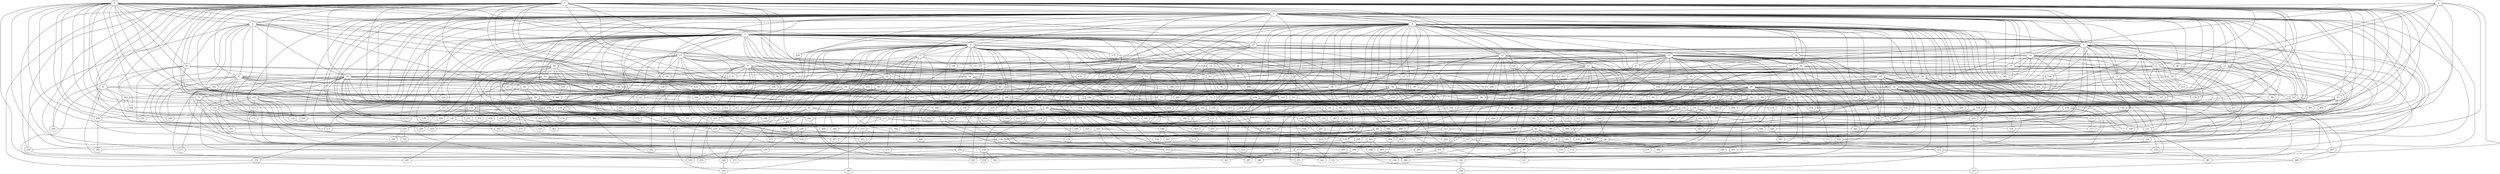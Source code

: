 strict graph "barabasi_albert_graph(400,3)" {
0;
1;
2;
3;
4;
5;
6;
7;
8;
9;
10;
11;
12;
13;
14;
15;
16;
17;
18;
19;
20;
21;
22;
23;
24;
25;
26;
27;
28;
29;
30;
31;
32;
33;
34;
35;
36;
37;
38;
39;
40;
41;
42;
43;
44;
45;
46;
47;
48;
49;
50;
51;
52;
53;
54;
55;
56;
57;
58;
59;
60;
61;
62;
63;
64;
65;
66;
67;
68;
69;
70;
71;
72;
73;
74;
75;
76;
77;
78;
79;
80;
81;
82;
83;
84;
85;
86;
87;
88;
89;
90;
91;
92;
93;
94;
95;
96;
97;
98;
99;
100;
101;
102;
103;
104;
105;
106;
107;
108;
109;
110;
111;
112;
113;
114;
115;
116;
117;
118;
119;
120;
121;
122;
123;
124;
125;
126;
127;
128;
129;
130;
131;
132;
133;
134;
135;
136;
137;
138;
139;
140;
141;
142;
143;
144;
145;
146;
147;
148;
149;
150;
151;
152;
153;
154;
155;
156;
157;
158;
159;
160;
161;
162;
163;
164;
165;
166;
167;
168;
169;
170;
171;
172;
173;
174;
175;
176;
177;
178;
179;
180;
181;
182;
183;
184;
185;
186;
187;
188;
189;
190;
191;
192;
193;
194;
195;
196;
197;
198;
199;
200;
201;
202;
203;
204;
205;
206;
207;
208;
209;
210;
211;
212;
213;
214;
215;
216;
217;
218;
219;
220;
221;
222;
223;
224;
225;
226;
227;
228;
229;
230;
231;
232;
233;
234;
235;
236;
237;
238;
239;
240;
241;
242;
243;
244;
245;
246;
247;
248;
249;
250;
251;
252;
253;
254;
255;
256;
257;
258;
259;
260;
261;
262;
263;
264;
265;
266;
267;
268;
269;
270;
271;
272;
273;
274;
275;
276;
277;
278;
279;
280;
281;
282;
283;
284;
285;
286;
287;
288;
289;
290;
291;
292;
293;
294;
295;
296;
297;
298;
299;
300;
301;
302;
303;
304;
305;
306;
307;
308;
309;
310;
311;
312;
313;
314;
315;
316;
317;
318;
319;
320;
321;
322;
323;
324;
325;
326;
327;
328;
329;
330;
331;
332;
333;
334;
335;
336;
337;
338;
339;
340;
341;
342;
343;
344;
345;
346;
347;
348;
349;
350;
351;
352;
353;
354;
355;
356;
357;
358;
359;
360;
361;
362;
363;
364;
365;
366;
367;
368;
369;
370;
371;
372;
373;
374;
375;
376;
377;
378;
379;
380;
381;
382;
383;
384;
385;
386;
387;
388;
389;
390;
391;
392;
393;
394;
395;
396;
397;
398;
399;
0 -- 3  [is_available=True, prob="0.905157881897"];
0 -- 4  [is_available=True, prob="0.647204991078"];
0 -- 6  [is_available=True, prob="1.0"];
0 -- 392  [is_available=True, prob="0.552462064089"];
0 -- 9  [is_available=True, prob="0.712066145307"];
0 -- 10  [is_available=True, prob="0.608422795241"];
0 -- 270  [is_available=True, prob="0.818961170495"];
0 -- 146  [is_available=True, prob="0.578915985567"];
0 -- 302  [is_available=True, prob="1.0"];
0 -- 23  [is_available=True, prob="0.512110052089"];
0 -- 24  [is_available=True, prob="1.0"];
0 -- 25  [is_available=True, prob="0.547663184676"];
0 -- 91  [is_available=True, prob="0.153571689631"];
0 -- 300  [is_available=True, prob="0.146707665814"];
0 -- 174  [is_available=True, prob="0.283588040937"];
0 -- 66  [is_available=True, prob="0.769587738693"];
0 -- 75  [is_available=True, prob="0.946703211322"];
0 -- 81  [is_available=True, prob="0.00893650932826"];
0 -- 82  [is_available=True, prob="0.405390665427"];
0 -- 142  [is_available=True, prob="0.669480746584"];
0 -- 219  [is_available=True, prob="1.0"];
0 -- 100  [is_available=True, prob="0.774647495895"];
0 -- 235  [is_available=True, prob="0.368434616079"];
0 -- 116  [is_available=True, prob="0.850734864054"];
0 -- 124  [is_available=True, prob="0.0304427476002"];
0 -- 341  [is_available=True, prob="0.565759722562"];
1 -- 128  [is_available=True, prob="0.442933556404"];
1 -- 130  [is_available=True, prob="0.386061780397"];
1 -- 3  [is_available=True, prob="1.0"];
1 -- 4  [is_available=True, prob="1.0"];
1 -- 5  [is_available=True, prob="0.254282482982"];
1 -- 6  [is_available=True, prob="0.719265748759"];
1 -- 145  [is_available=True, prob="0.87796256495"];
1 -- 137  [is_available=True, prob="0.559068017646"];
1 -- 11  [is_available=True, prob="0.940236476368"];
1 -- 258  [is_available=True, prob="0.273794589817"];
1 -- 14  [is_available=True, prob="0.953404020591"];
1 -- 143  [is_available=True, prob="1.0"];
1 -- 17  [is_available=True, prob="0.873379294867"];
1 -- 149  [is_available=True, prob="0.585406032017"];
1 -- 278  [is_available=True, prob="1.0"];
1 -- 151  [is_available=True, prob="0.85124494168"];
1 -- 25  [is_available=True, prob="1.0"];
1 -- 27  [is_available=True, prob="0.265420274771"];
1 -- 156  [is_available=True, prob="0.725073332326"];
1 -- 29  [is_available=True, prob="0.77619626732"];
1 -- 159  [is_available=True, prob="1.0"];
1 -- 32  [is_available=True, prob="0.558287107917"];
1 -- 37  [is_available=True, prob="0.246764707502"];
1 -- 166  [is_available=True, prob="0.214205490509"];
1 -- 175  [is_available=True, prob="0.194938391911"];
1 -- 55  [is_available=True, prob="1.0"];
1 -- 186  [is_available=True, prob="0.113543144714"];
1 -- 287  [is_available=True, prob="1.0"];
1 -- 188  [is_available=True, prob="1.0"];
1 -- 65  [is_available=True, prob="0.306718342476"];
1 -- 69  [is_available=True, prob="0.922280650481"];
1 -- 74  [is_available=True, prob="0.62167563561"];
1 -- 331  [is_available=True, prob="0.0287296564226"];
1 -- 210  [is_available=True, prob="0.776008401951"];
1 -- 91  [is_available=True, prob="1.0"];
1 -- 224  [is_available=True, prob="0.945379500965"];
1 -- 98  [is_available=True, prob="1.0"];
1 -- 355  [is_available=True, prob="1.0"];
1 -- 103  [is_available=True, prob="0.735827882938"];
1 -- 232  [is_available=True, prob="0.0934793821592"];
1 -- 239  [is_available=True, prob="0.553120670229"];
1 -- 370  [is_available=True, prob="0.300192240553"];
1 -- 244  [is_available=True, prob="1.0"];
1 -- 373  [is_available=True, prob="0.321703672813"];
1 -- 118  [is_available=True, prob="0.675351436377"];
1 -- 247  [is_available=True, prob="0.86612710088"];
1 -- 376  [is_available=True, prob="0.535392372126"];
1 -- 251  [is_available=True, prob="1.0"];
2 -- 3  [is_available=True, prob="0.630044700131"];
2 -- 78  [is_available=True, prob="0.411815803476"];
2 -- 111  [is_available=True, prob="0.298499524306"];
2 -- 242  [is_available=True, prob="0.0797439207051"];
2 -- 180  [is_available=True, prob="1.0"];
2 -- 46  [is_available=True, prob="1.0"];
2 -- 182  [is_available=True, prob="0.844615375621"];
2 -- 349  [is_available=True, prob="1.0"];
3 -- 363  [is_available=True, prob="0.629307263101"];
3 -- 4  [is_available=True, prob="0.247442104313"];
3 -- 5  [is_available=True, prob="0.436909579982"];
3 -- 6  [is_available=True, prob="0.522822671897"];
3 -- 7  [is_available=True, prob="1.0"];
3 -- 9  [is_available=True, prob="1.0"];
3 -- 10  [is_available=True, prob="1.0"];
3 -- 12  [is_available=True, prob="1.0"];
3 -- 13  [is_available=True, prob="1.0"];
3 -- 15  [is_available=True, prob="0.464436433053"];
3 -- 16  [is_available=True, prob="0.295078045372"];
3 -- 19  [is_available=True, prob="0.0837756617083"];
3 -- 22  [is_available=True, prob="0.172013113159"];
3 -- 154  [is_available=True, prob="0.128950436072"];
3 -- 265  [is_available=True, prob="0.604968427345"];
3 -- 157  [is_available=True, prob="0.834863695838"];
3 -- 150  [is_available=True, prob="0.594666920555"];
3 -- 159  [is_available=True, prob="0.269201919357"];
3 -- 32  [is_available=True, prob="0.269092683987"];
3 -- 161  [is_available=True, prob="0.739214247411"];
3 -- 162  [is_available=True, prob="0.364254513174"];
3 -- 36  [is_available=True, prob="1.0"];
3 -- 295  [is_available=True, prob="0.112122072485"];
3 -- 39  [is_available=True, prob="0.926204106568"];
3 -- 40  [is_available=True, prob="0.648460918123"];
3 -- 44  [is_available=True, prob="0.117944625109"];
3 -- 173  [is_available=True, prob="0.419501812411"];
3 -- 174  [is_available=True, prob="1.0"];
3 -- 308  [is_available=True, prob="1.0"];
3 -- 54  [is_available=True, prob="1.0"];
3 -- 55  [is_available=True, prob="0.586314793769"];
3 -- 313  [is_available=True, prob="0.326945041295"];
3 -- 187  [is_available=True, prob="1.0"];
3 -- 393  [is_available=True, prob="0.44683655949"];
3 -- 65  [is_available=True, prob="0.458624534017"];
3 -- 325  [is_available=True, prob="0.109316655147"];
3 -- 199  [is_available=True, prob="1.0"];
3 -- 207  [is_available=True, prob="0.323749585102"];
3 -- 83  [is_available=True, prob="0.432963522046"];
3 -- 399  [is_available=True, prob="0.413929499578"];
3 -- 214  [is_available=True, prob="1.0"];
3 -- 215  [is_available=True, prob="0.859519167445"];
3 -- 90  [is_available=True, prob="0.17187370493"];
3 -- 335  [is_available=True, prob="0.548499642033"];
3 -- 228  [is_available=True, prob="0.397886519454"];
3 -- 233  [is_available=True, prob="0.945508965996"];
3 -- 235  [is_available=True, prob="0.62495725146"];
3 -- 248  [is_available=True, prob="1.0"];
3 -- 379  [is_available=True, prob="0.572515017518"];
3 -- 252  [is_available=True, prob="0.546300841839"];
3 -- 127  [is_available=True, prob="0.605806741599"];
4 -- 388  [is_available=True, prob="0.10898992614"];
4 -- 5  [is_available=True, prob="0.195520537961"];
4 -- 7  [is_available=True, prob="0.565837370964"];
4 -- 8  [is_available=True, prob="0.078309891336"];
4 -- 265  [is_available=True, prob="0.642531628982"];
4 -- 11  [is_available=True, prob="1.0"];
4 -- 12  [is_available=True, prob="1.0"];
4 -- 15  [is_available=True, prob="0.695577985465"];
4 -- 145  [is_available=True, prob="1.0"];
4 -- 146  [is_available=True, prob="0.349192212097"];
4 -- 20  [is_available=True, prob="0.913011206248"];
4 -- 21  [is_available=True, prob="0.334949081588"];
4 -- 23  [is_available=True, prob="0.363294666316"];
4 -- 282  [is_available=True, prob="0.960440792133"];
4 -- 155  [is_available=True, prob="0.807866967357"];
4 -- 28  [is_available=True, prob="0.169146329273"];
4 -- 33  [is_available=True, prob="0.146611397535"];
4 -- 36  [is_available=True, prob="0.401718722995"];
4 -- 42  [is_available=True, prob="1.0"];
4 -- 171  [is_available=True, prob="0.871600170913"];
4 -- 303  [is_available=True, prob="1.0"];
4 -- 48  [is_available=True, prob="0.230968276869"];
4 -- 305  [is_available=True, prob="0.700627731161"];
4 -- 179  [is_available=True, prob="1.0"];
4 -- 58  [is_available=True, prob="0.501047446594"];
4 -- 315  [is_available=True, prob="1.0"];
4 -- 215  [is_available=True, prob="0.236056714903"];
4 -- 191  [is_available=True, prob="0.333097055029"];
4 -- 67  [is_available=True, prob="0.128660815955"];
4 -- 228  [is_available=True, prob="0.305005922464"];
4 -- 198  [is_available=True, prob="0.315793523581"];
4 -- 396  [is_available=True, prob="0.563543245955"];
4 -- 74  [is_available=True, prob="0.952413561906"];
4 -- 78  [is_available=True, prob="0.789222284036"];
4 -- 139  [is_available=True, prob="0.108926436934"];
4 -- 85  [is_available=True, prob="0.286404092726"];
4 -- 87  [is_available=True, prob="0.381594621089"];
4 -- 217  [is_available=True, prob="0.870350607076"];
4 -- 384  [is_available=True, prob="0.691618411781"];
4 -- 93  [is_available=True, prob="0.535582330602"];
4 -- 225  [is_available=True, prob="0.0426330441579"];
4 -- 98  [is_available=True, prob="0.594981865725"];
4 -- 100  [is_available=True, prob="0.269248187987"];
4 -- 101  [is_available=True, prob="1.0"];
4 -- 148  [is_available=True, prob="0.130787937296"];
4 -- 372  [is_available=True, prob="0.374255882133"];
4 -- 318  [is_available=True, prob="0.491893737067"];
4 -- 119  [is_available=True, prob="0.277030294376"];
4 -- 121  [is_available=True, prob="0.732576375264"];
5 -- 256  [is_available=True, prob="0.907865475447"];
5 -- 363  [is_available=True, prob="1.0"];
5 -- 8  [is_available=True, prob="0.399994764659"];
5 -- 139  [is_available=True, prob="0.883946510427"];
5 -- 12  [is_available=True, prob="0.00972804895024"];
5 -- 13  [is_available=True, prob="0.691916069066"];
5 -- 16  [is_available=True, prob="0.117866474984"];
5 -- 20  [is_available=True, prob="0.840386681513"];
5 -- 21  [is_available=True, prob="0.583330125755"];
5 -- 299  [is_available=True, prob="1.0"];
5 -- 283  [is_available=True, prob="1.0"];
5 -- 295  [is_available=True, prob="0.661256375457"];
5 -- 167  [is_available=True, prob="0.357419892933"];
5 -- 41  [is_available=True, prob="0.943694583666"];
5 -- 43  [is_available=True, prob="1.0"];
5 -- 304  [is_available=True, prob="1.0"];
5 -- 177  [is_available=True, prob="0.465853008004"];
5 -- 51  [is_available=True, prob="0.0133715639073"];
5 -- 200  [is_available=True, prob="1.0"];
5 -- 206  [is_available=True, prob="1.0"];
5 -- 208  [is_available=True, prob="0.770638433287"];
5 -- 334  [is_available=True, prob="1.0"];
5 -- 97  [is_available=True, prob="0.789672693459"];
5 -- 231  [is_available=True, prob="0.193198918833"];
5 -- 107  [is_available=True, prob="1.0"];
5 -- 113  [is_available=True, prob="0.93280220783"];
5 -- 136  [is_available=True, prob="0.761736208903"];
6 -- 162  [is_available=True, prob="1.0"];
6 -- 7  [is_available=True, prob="1.0"];
6 -- 204  [is_available=True, prob="0.941112039863"];
6 -- 270  [is_available=True, prob="0.782402536856"];
6 -- 125  [is_available=True, prob="0.190281644997"];
6 -- 319  [is_available=True, prob="0.113356905232"];
6 -- 278  [is_available=True, prob="1.0"];
6 -- 152  [is_available=True, prob="0.782560401623"];
6 -- 25  [is_available=True, prob="0.990306482361"];
6 -- 27  [is_available=True, prob="0.281000774086"];
6 -- 29  [is_available=True, prob="1.0"];
6 -- 127  [is_available=True, prob="0.503864460097"];
7 -- 384  [is_available=True, prob="1.0"];
7 -- 257  [is_available=True, prob="1.0"];
7 -- 8  [is_available=True, prob="0.719183213981"];
7 -- 9  [is_available=True, prob="0.454070201113"];
7 -- 10  [is_available=True, prob="0.928357655307"];
7 -- 11  [is_available=True, prob="0.951596277563"];
7 -- 271  [is_available=True, prob="0.402856471223"];
7 -- 144  [is_available=True, prob="0.0505435011587"];
7 -- 148  [is_available=True, prob="0.73552429273"];
7 -- 23  [is_available=True, prob="0.33905461657"];
7 -- 26  [is_available=True, prob="0.560626610868"];
7 -- 30  [is_available=True, prob="1.0"];
7 -- 35  [is_available=True, prob="0.0226488498047"];
7 -- 134  [is_available=True, prob="0.857762330435"];
7 -- 39  [is_available=True, prob="0.783224673306"];
7 -- 40  [is_available=True, prob="0.677345751274"];
7 -- 298  [is_available=True, prob="0.503644276799"];
7 -- 46  [is_available=True, prob="1.0"];
7 -- 303  [is_available=True, prob="0.245001747734"];
7 -- 177  [is_available=True, prob="0.895945127434"];
7 -- 51  [is_available=True, prob="0.357985203946"];
7 -- 53  [is_available=True, prob="1.0"];
7 -- 68  [is_available=True, prob="0.158015239503"];
7 -- 70  [is_available=True, prob="0.282218480115"];
7 -- 202  [is_available=True, prob="0.0800446321181"];
7 -- 337  [is_available=True, prob="0.803636048887"];
7 -- 87  [is_available=True, prob="1.0"];
7 -- 89  [is_available=True, prob="0.940270957452"];
7 -- 346  [is_available=True, prob="0.337862266565"];
7 -- 220  [is_available=True, prob="1.0"];
7 -- 94  [is_available=True, prob="0.967733073217"];
7 -- 95  [is_available=True, prob="0.247918726936"];
7 -- 225  [is_available=True, prob="1.0"];
7 -- 227  [is_available=True, prob="1.0"];
7 -- 106  [is_available=True, prob="1.0"];
7 -- 108  [is_available=True, prob="0.44906199908"];
7 -- 109  [is_available=True, prob="0.394108242006"];
7 -- 110  [is_available=True, prob="1.0"];
7 -- 113  [is_available=True, prob="1.0"];
7 -- 234  [is_available=True, prob="1.0"];
8 -- 137  [is_available=True, prob="0.304921334001"];
8 -- 14  [is_available=True, prob="1.0"];
8 -- 19  [is_available=True, prob="0.924401236097"];
8 -- 276  [is_available=True, prob="1.0"];
8 -- 152  [is_available=True, prob="0.650924577075"];
8 -- 389  [is_available=True, prob="0.130235638636"];
8 -- 163  [is_available=True, prob="0.684723642438"];
8 -- 37  [is_available=True, prob="0.191522852899"];
8 -- 38  [is_available=True, prob="0.23793950552"];
8 -- 45  [is_available=True, prob="1.0"];
8 -- 47  [is_available=True, prob="0.673666964583"];
8 -- 304  [is_available=True, prob="1.0"];
8 -- 181  [is_available=True, prob="1.0"];
8 -- 58  [is_available=True, prob="0.687038706665"];
8 -- 62  [is_available=True, prob="1.0"];
8 -- 66  [is_available=True, prob="0.502655264616"];
8 -- 328  [is_available=True, prob="0.665214618868"];
8 -- 77  [is_available=True, prob="0.149310072545"];
8 -- 190  [is_available=True, prob="1.0"];
8 -- 80  [is_available=True, prob="0.367884274749"];
8 -- 81  [is_available=True, prob="0.674772638807"];
8 -- 211  [is_available=True, prob="0.46252561385"];
8 -- 102  [is_available=True, prob="0.664547898893"];
8 -- 231  [is_available=True, prob="1.0"];
8 -- 365  [is_available=True, prob="0.41330704862"];
8 -- 369  [is_available=True, prob="0.849134976843"];
8 -- 114  [is_available=True, prob="0.563711479418"];
8 -- 117  [is_available=True, prob="0.0859217803303"];
9 -- 128  [is_available=True, prob="1.0"];
9 -- 260  [is_available=True, prob="1.0"];
9 -- 133  [is_available=True, prob="0.0372538517161"];
9 -- 140  [is_available=True, prob="0.25516744487"];
9 -- 13  [is_available=True, prob="1.0"];
9 -- 15  [is_available=True, prob="0.92415418317"];
9 -- 272  [is_available=True, prob="1.0"];
9 -- 18  [is_available=True, prob="0.530577977298"];
9 -- 20  [is_available=True, prob="0.0694088607005"];
9 -- 22  [is_available=True, prob="0.932729514465"];
9 -- 26  [is_available=True, prob="0.638736506345"];
9 -- 156  [is_available=True, prob="1.0"];
9 -- 261  [is_available=True, prob="0.303176835082"];
9 -- 33  [is_available=True, prob="1.0"];
9 -- 36  [is_available=True, prob="1.0"];
9 -- 177  [is_available=True, prob="1.0"];
9 -- 52  [is_available=True, prob="0.311725485805"];
9 -- 181  [is_available=True, prob="0.912339973439"];
9 -- 56  [is_available=True, prob="0.185842241037"];
9 -- 191  [is_available=True, prob="0.164653403056"];
9 -- 192  [is_available=True, prob="0.495481380493"];
9 -- 324  [is_available=True, prob="0.61668755065"];
9 -- 334  [is_available=True, prob="0.716385625314"];
9 -- 82  [is_available=True, prob="1.0"];
9 -- 212  [is_available=True, prob="0.0576215996178"];
9 -- 342  [is_available=True, prob="0.88670640824"];
9 -- 88  [is_available=True, prob="0.226253830583"];
9 -- 94  [is_available=True, prob="0.786647378392"];
9 -- 97  [is_available=True, prob="1.0"];
9 -- 226  [is_available=True, prob="0.382888497317"];
9 -- 228  [is_available=True, prob="0.658308286388"];
9 -- 103  [is_available=True, prob="0.320971809445"];
9 -- 108  [is_available=True, prob="0.35320050947"];
9 -- 119  [is_available=True, prob="1.0"];
9 -- 254  [is_available=True, prob="1.0"];
10 -- 38  [is_available=True, prob="0.70946279781"];
10 -- 73  [is_available=True, prob="1.0"];
10 -- 44  [is_available=True, prob="0.0550988796989"];
10 -- 50  [is_available=True, prob="0.395196052495"];
10 -- 47  [is_available=True, prob="0.349871580592"];
10 -- 16  [is_available=True, prob="0.99896322685"];
10 -- 18  [is_available=True, prob="0.558451561646"];
10 -- 21  [is_available=True, prob="0.747358415007"];
10 -- 183  [is_available=True, prob="0.179079803633"];
10 -- 316  [is_available=True, prob="0.285201695578"];
10 -- 285  [is_available=True, prob="0.619725822426"];
11 -- 99  [is_available=True, prob="1.0"];
11 -- 37  [is_available=True, prob="0.883528664768"];
11 -- 40  [is_available=True, prob="0.392970158882"];
11 -- 41  [is_available=True, prob="0.53763851087"];
11 -- 138  [is_available=True, prob="0.872910144543"];
11 -- 235  [is_available=True, prob="0.383877203215"];
11 -- 204  [is_available=True, prob="1.0"];
11 -- 205  [is_available=True, prob="1.0"];
11 -- 110  [is_available=True, prob="0.956145371563"];
11 -- 331  [is_available=True, prob="0.291499321093"];
11 -- 22  [is_available=True, prob="0.250105183247"];
11 -- 73  [is_available=True, prob="0.98806568226"];
11 -- 58  [is_available=True, prob="0.01529667795"];
11 -- 62  [is_available=True, prob="0.155957415188"];
11 -- 197  [is_available=True, prob="0.457644294595"];
12 -- 128  [is_available=True, prob="0.910607798271"];
12 -- 165  [is_available=True, prob="0.0818877564579"];
12 -- 236  [is_available=True, prob="0.131482114948"];
12 -- 77  [is_available=True, prob="0.810116372208"];
12 -- 208  [is_available=True, prob="0.317467900133"];
12 -- 17  [is_available=True, prob="0.641370312274"];
12 -- 370  [is_available=True, prob="0.302605939011"];
12 -- 115  [is_available=True, prob="0.707065329413"];
12 -- 131  [is_available=True, prob="0.187720280567"];
12 -- 182  [is_available=True, prob="0.103249759054"];
12 -- 24  [is_available=True, prob="1.0"];
12 -- 379  [is_available=True, prob="1.0"];
12 -- 31  [is_available=True, prob="0.574062574354"];
13 -- 72  [is_available=True, prob="0.139390452386"];
13 -- 46  [is_available=True, prob="0.0309262878985"];
13 -- 51  [is_available=True, prob="0.943671304456"];
13 -- 14  [is_available=True, prob="0.915961617687"];
13 -- 376  [is_available=True, prob="0.688962353896"];
13 -- 123  [is_available=True, prob="0.950400320132"];
13 -- 31  [is_available=True, prob="0.118557623646"];
14 -- 288  [is_available=True, prob="0.168814609302"];
14 -- 359  [is_available=True, prob="0.690998477035"];
14 -- 262  [is_available=True, prob="0.461942736808"];
14 -- 38  [is_available=True, prob="0.483319834563"];
14 -- 33  [is_available=True, prob="0.847434595"];
14 -- 171  [is_available=True, prob="0.584204570752"];
14 -- 240  [is_available=True, prob="1.0"];
14 -- 185  [is_available=True, prob="0.141118035682"];
14 -- 90  [is_available=True, prob="0.893246957855"];
14 -- 156  [is_available=True, prob="0.280764917737"];
14 -- 346  [is_available=True, prob="1.0"];
15 -- 99  [is_available=True, prob="1.0"];
15 -- 70  [is_available=True, prob="1.0"];
15 -- 364  [is_available=True, prob="1.0"];
15 -- 272  [is_available=True, prob="0.450698978613"];
15 -- 17  [is_available=True, prob="0.0443509823591"];
15 -- 356  [is_available=True, prob="0.936659417577"];
15 -- 250  [is_available=True, prob="0.155501587544"];
15 -- 157  [is_available=True, prob="0.770469888859"];
15 -- 191  [is_available=True, prob="0.876991733913"];
16 -- 257  [is_available=True, prob="0.780463411052"];
16 -- 167  [is_available=True, prob="0.837840432388"];
16 -- 188  [is_available=True, prob="0.800565266558"];
16 -- 268  [is_available=True, prob="0.127812912779"];
16 -- 50  [is_available=True, prob="0.769146930616"];
16 -- 238  [is_available=True, prob="0.280979447633"];
16 -- 47  [is_available=True, prob="1.0"];
16 -- 49  [is_available=True, prob="1.0"];
16 -- 18  [is_available=True, prob="1.0"];
16 -- 19  [is_available=True, prob="0.195369788221"];
16 -- 222  [is_available=True, prob="0.190847122017"];
16 -- 24  [is_available=True, prob="0.133386226805"];
16 -- 377  [is_available=True, prob="1.0"];
16 -- 28  [is_available=True, prob="0.32987232568"];
16 -- 30  [is_available=True, prob="0.33431900247"];
16 -- 319  [is_available=True, prob="0.084397113919"];
17 -- 64  [is_available=True, prob="0.160914918168"];
17 -- 262  [is_available=True, prob="0.508006961554"];
17 -- 96  [is_available=True, prob="0.786324818803"];
17 -- 92  [is_available=True, prob="0.821782867078"];
17 -- 202  [is_available=True, prob="1.0"];
17 -- 306  [is_available=True, prob="0.190420220588"];
17 -- 109  [is_available=True, prob="0.0625589658605"];
17 -- 78  [is_available=True, prob="1.0"];
17 -- 112  [is_available=True, prob="1.0"];
17 -- 114  [is_available=True, prob="0.904910040031"];
17 -- 147  [is_available=True, prob="0.647498834681"];
17 -- 52  [is_available=True, prob="1.0"];
17 -- 316  [is_available=True, prob="0.47637400017"];
17 -- 28  [is_available=True, prob="1.0"];
18 -- 130  [is_available=True, prob="0.859689930572"];
18 -- 72  [is_available=True, prob="0.567670166444"];
18 -- 233  [is_available=True, prob="0.800035191996"];
18 -- 152  [is_available=True, prob="0.457103299739"];
18 -- 62  [is_available=True, prob="0.364402621484"];
19 -- 32  [is_available=True, prob="0.632159907485"];
19 -- 292  [is_available=True, prob="0.919289929015"];
19 -- 39  [is_available=True, prob="0.18379363031"];
19 -- 45  [is_available=True, prob="0.536786308523"];
19 -- 27  [is_available=True, prob="0.418110205775"];
19 -- 29  [is_available=True, prob="0.52862363321"];
19 -- 287  [is_available=True, prob="1.0"];
20 -- 71  [is_available=True, prob="1.0"];
20 -- 77  [is_available=True, prob="0.73626793084"];
20 -- 55  [is_available=True, prob="0.642645607724"];
20 -- 196  [is_available=True, prob="1.0"];
21 -- 164  [is_available=True, prob="0.493689761875"];
21 -- 56  [is_available=True, prob="0.20955184464"];
21 -- 121  [is_available=True, prob="0.77758543411"];
21 -- 26  [is_available=True, prob="1.0"];
21 -- 59  [is_available=True, prob="0.408727705312"];
21 -- 380  [is_available=True, prob="1.0"];
23 -- 197  [is_available=True, prob="1.0"];
23 -- 35  [is_available=True, prob="0.39212288225"];
23 -- 133  [is_available=True, prob="0.958814053436"];
23 -- 137  [is_available=True, prob="0.470980747964"];
23 -- 42  [is_available=True, prob="0.384786262332"];
23 -- 139  [is_available=True, prob="0.477152629435"];
23 -- 76  [is_available=True, prob="0.468908623752"];
23 -- 115  [is_available=True, prob="1.0"];
23 -- 391  [is_available=True, prob="1.0"];
23 -- 185  [is_available=True, prob="0.561238112342"];
23 -- 57  [is_available=True, prob="0.232203684386"];
23 -- 30  [is_available=True, prob="0.402648775087"];
23 -- 31  [is_available=True, prob="1.0"];
24 -- 298  [is_available=True, prob="0.574140671069"];
24 -- 133  [is_available=True, prob="0.0542338064859"];
25 -- 34  [is_available=True, prob="0.043289696041"];
25 -- 69  [is_available=True, prob="0.895919990366"];
25 -- 140  [is_available=True, prob="0.0763411153806"];
25 -- 398  [is_available=True, prob="1.0"];
25 -- 335  [is_available=True, prob="0.794138082202"];
25 -- 369  [is_available=True, prob="1.0"];
25 -- 244  [is_available=True, prob="0.589079981409"];
25 -- 60  [is_available=True, prob="1.0"];
26 -- 80  [is_available=True, prob="0.234342207263"];
26 -- 355  [is_available=True, prob="1.0"];
26 -- 135  [is_available=True, prob="0.421887018358"];
26 -- 398  [is_available=True, prob="0.980063026129"];
26 -- 79  [is_available=True, prob="0.215119708412"];
26 -- 48  [is_available=True, prob="0.0917007899103"];
26 -- 233  [is_available=True, prob="0.882646411792"];
27 -- 162  [is_available=True, prob="0.567560540904"];
27 -- 291  [is_available=True, prob="0.996085645242"];
27 -- 193  [is_available=True, prob="0.120731795867"];
27 -- 298  [is_available=True, prob="0.154695992356"];
27 -- 269  [is_available=True, prob="0.679879346983"];
27 -- 399  [is_available=True, prob="0.872988245221"];
27 -- 49  [is_available=True, prob="0.803452509262"];
27 -- 150  [is_available=True, prob="0.896707822701"];
27 -- 87  [is_available=True, prob="0.44365935326"];
27 -- 56  [is_available=True, prob="1.0"];
27 -- 122  [is_available=True, prob="0.706246347629"];
27 -- 223  [is_available=True, prob="0.718436093247"];
27 -- 286  [is_available=True, prob="0.683753668763"];
27 -- 95  [is_available=True, prob="1.0"];
28 -- 129  [is_available=True, prob="0.519856803061"];
28 -- 34  [is_available=True, prob="0.893739969154"];
28 -- 305  [is_available=True, prob="1.0"];
28 -- 232  [is_available=True, prob="0.286713593898"];
28 -- 386  [is_available=True, prob="0.547902280058"];
28 -- 143  [is_available=True, prob="0.449441738242"];
28 -- 306  [is_available=True, prob="0.509746991586"];
28 -- 371  [is_available=True, prob="0.498005415967"];
28 -- 218  [is_available=True, prob="0.192384329957"];
29 -- 138  [is_available=True, prob="0.884652857407"];
29 -- 215  [is_available=True, prob="0.212406321744"];
29 -- 153  [is_available=True, prob="1.0"];
29 -- 43  [is_available=True, prob="0.629527459351"];
29 -- 45  [is_available=True, prob="1.0"];
29 -- 178  [is_available=True, prob="0.347363205223"];
29 -- 179  [is_available=True, prob="1.0"];
29 -- 67  [is_available=True, prob="0.256421802965"];
29 -- 75  [is_available=True, prob="1.0"];
29 -- 79  [is_available=True, prob="1.0"];
29 -- 85  [is_available=True, prob="0.457760049813"];
29 -- 343  [is_available=True, prob="0.88666684014"];
29 -- 347  [is_available=True, prob="0.197437540678"];
29 -- 96  [is_available=True, prob="0.0264668196114"];
29 -- 100  [is_available=True, prob="1.0"];
29 -- 229  [is_available=True, prob="0.597854430192"];
29 -- 117  [is_available=True, prob="0.670673602466"];
29 -- 249  [is_available=True, prob="0.561781553274"];
29 -- 125  [is_available=True, prob="0.605025968113"];
30 -- 208  [is_available=True, prob="0.432717278114"];
30 -- 322  [is_available=True, prob="0.600069913505"];
30 -- 68  [is_available=True, prob="0.369658875333"];
30 -- 134  [is_available=True, prob="0.0912278086578"];
30 -- 172  [is_available=True, prob="0.854695110082"];
30 -- 209  [is_available=True, prob="1.0"];
30 -- 242  [is_available=True, prob="1.0"];
30 -- 53  [is_available=True, prob="0.0655374936551"];
30 -- 281  [is_available=True, prob="0.540627390067"];
30 -- 250  [is_available=True, prob="0.297784194162"];
31 -- 224  [is_available=True, prob="0.527244914644"];
31 -- 229  [is_available=True, prob="0.878013492438"];
31 -- 74  [is_available=True, prob="0.241605379521"];
31 -- 84  [is_available=True, prob="0.78275295406"];
31 -- 280  [is_available=True, prob="0.288368799738"];
31 -- 153  [is_available=True, prob="0.44722268224"];
31 -- 378  [is_available=True, prob="0.384551077167"];
31 -- 284  [is_available=True, prob="0.00436552596696"];
31 -- 138  [is_available=True, prob="0.664896478771"];
31 -- 254  [is_available=True, prob="0.603968472678"];
32 -- 35  [is_available=True, prob="0.836693551086"];
32 -- 169  [is_available=True, prob="1.0"];
32 -- 170  [is_available=True, prob="0.783586961102"];
32 -- 144  [is_available=True, prob="0.57432792387"];
32 -- 88  [is_available=True, prob="0.396018250436"];
33 -- 34  [is_available=True, prob="0.734743909572"];
34 -- 160  [is_available=True, prob="1.0"];
34 -- 247  [is_available=True, prob="0.110104857968"];
34 -- 65  [is_available=True, prob="0.484267310813"];
34 -- 73  [is_available=True, prob="0.134190237204"];
34 -- 43  [is_available=True, prob="0.877297809998"];
34 -- 322  [is_available=True, prob="0.0659957826009"];
34 -- 237  [is_available=True, prob="0.506949826852"];
34 -- 112  [is_available=True, prob="0.692474611222"];
34 -- 53  [is_available=True, prob="0.873610212379"];
34 -- 86  [is_available=True, prob="1.0"];
34 -- 217  [is_available=True, prob="1.0"];
34 -- 289  [is_available=True, prob="0.57242115819"];
34 -- 155  [is_available=True, prob="0.112426388628"];
34 -- 313  [is_available=True, prob="0.390068261319"];
34 -- 213  [is_available=True, prob="0.0562071808248"];
35 -- 110  [is_available=True, prob="0.0310987748841"];
35 -- 48  [is_available=True, prob="1.0"];
35 -- 308  [is_available=True, prob="1.0"];
35 -- 189  [is_available=True, prob="0.726618951518"];
36 -- 311  [is_available=True, prob="0.967095776417"];
36 -- 290  [is_available=True, prob="1.0"];
36 -- 279  [is_available=True, prob="0.7905618241"];
36 -- 365  [is_available=True, prob="1.0"];
36 -- 50  [is_available=True, prob="1.0"];
36 -- 105  [is_available=True, prob="0.34217840682"];
36 -- 57  [is_available=True, prob="0.277968061615"];
36 -- 124  [is_available=True, prob="1.0"];
37 -- 352  [is_available=True, prob="1.0"];
37 -- 354  [is_available=True, prob="0.612237533697"];
37 -- 99  [is_available=True, prob="0.0237336006296"];
37 -- 292  [is_available=True, prob="1.0"];
37 -- 69  [is_available=True, prob="0.815253068532"];
37 -- 41  [is_available=True, prob="0.531529916636"];
37 -- 42  [is_available=True, prob="0.855012745109"];
37 -- 201  [is_available=True, prob="1.0"];
37 -- 81  [is_available=True, prob="1.0"];
37 -- 183  [is_available=True, prob="1.0"];
37 -- 105  [is_available=True, prob="0.749413348663"];
37 -- 312  [is_available=True, prob="0.442446326766"];
37 -- 122  [is_available=True, prob="1.0"];
37 -- 61  [is_available=True, prob="0.983312921083"];
37 -- 126  [is_available=True, prob="0.956942941236"];
38 -- 290  [is_available=True, prob="0.011286046751"];
38 -- 141  [is_available=True, prob="0.869595396378"];
38 -- 86  [is_available=True, prob="0.951271817495"];
38 -- 60  [is_available=True, prob="0.146280088097"];
38 -- 63  [is_available=True, prob="1.0"];
39 -- 104  [is_available=True, prob="0.771042659876"];
39 -- 115  [is_available=True, prob="0.185916682195"];
39 -- 319  [is_available=True, prob="1.0"];
40 -- 256  [is_available=True, prob="0.831748689076"];
40 -- 262  [is_available=True, prob="0.481696158488"];
40 -- 101  [is_available=True, prob="0.259835783728"];
40 -- 134  [is_available=True, prob="0.197444136719"];
40 -- 92  [is_available=True, prob="0.274659260855"];
40 -- 44  [is_available=True, prob="0.690105872512"];
40 -- 354  [is_available=True, prob="1.0"];
40 -- 79  [is_available=True, prob="0.442741135434"];
40 -- 83  [is_available=True, prob="0.729249132351"];
40 -- 252  [is_available=True, prob="1.0"];
40 -- 374  [is_available=True, prob="0.196844278599"];
40 -- 60  [is_available=True, prob="0.90512168955"];
40 -- 285  [is_available=True, prob="0.672772658121"];
41 -- 183  [is_available=True, prob="1.0"];
41 -- 91  [is_available=True, prob="1.0"];
42 -- 258  [is_available=True, prob="0.180326430503"];
42 -- 71  [is_available=True, prob="0.785129797063"];
42 -- 106  [is_available=True, prob="0.102411863122"];
42 -- 343  [is_available=True, prob="0.893885988146"];
42 -- 189  [is_available=True, prob="0.386615507414"];
42 -- 210  [is_available=True, prob="0.468059986735"];
42 -- 216  [is_available=True, prob="0.986039164177"];
42 -- 207  [is_available=True, prob="1.0"];
42 -- 188  [is_available=True, prob="0.247859679511"];
42 -- 93  [is_available=True, prob="0.402415732378"];
43 -- 237  [is_available=True, prob="0.15808511806"];
44 -- 75  [is_available=True, prob="0.353421719208"];
44 -- 248  [is_available=True, prob="1.0"];
44 -- 210  [is_available=True, prob="1.0"];
44 -- 52  [is_available=True, prob="0.538556099915"];
44 -- 54  [is_available=True, prob="0.444113425605"];
44 -- 120  [is_available=True, prob="0.279749757917"];
44 -- 217  [is_available=True, prob="0.495959757272"];
44 -- 330  [is_available=True, prob="0.657091977022"];
44 -- 170  [is_available=True, prob="1.0"];
45 -- 376  [is_available=True, prob="0.422830123865"];
45 -- 66  [is_available=True, prob="1.0"];
45 -- 196  [is_available=True, prob="1.0"];
45 -- 165  [is_available=True, prob="0.0136348023961"];
45 -- 211  [is_available=True, prob="0.0138362252263"];
45 -- 201  [is_available=True, prob="0.886810537345"];
45 -- 83  [is_available=True, prob="0.465845366185"];
45 -- 61  [is_available=True, prob="1.0"];
45 -- 49  [is_available=True, prob="0.373606349223"];
45 -- 338  [is_available=True, prob="0.445796663317"];
45 -- 285  [is_available=True, prob="0.697580014331"];
45 -- 72  [is_available=True, prob="0.470530323701"];
45 -- 120  [is_available=True, prob="0.641935241722"];
45 -- 155  [is_available=True, prob="0.32766515339"];
45 -- 318  [is_available=True, prob="0.299201066016"];
45 -- 390  [is_available=True, prob="0.448494272998"];
46 -- 241  [is_available=True, prob="0.43178846888"];
46 -- 147  [is_available=True, prob="0.697809331401"];
46 -- 125  [is_available=True, prob="0.966683334026"];
47 -- 76  [is_available=True, prob="0.248247383034"];
47 -- 205  [is_available=True, prob="0.237982214008"];
48 -- 290  [is_available=True, prob="0.180022545311"];
48 -- 67  [is_available=True, prob="0.953210511068"];
48 -- 163  [is_available=True, prob="0.648204279813"];
48 -- 358  [is_available=True, prob="0.354972980714"];
48 -- 190  [is_available=True, prob="0.155115683232"];
48 -- 356  [is_available=True, prob="0.241422130101"];
48 -- 126  [is_available=True, prob="0.493005733207"];
49 -- 282  [is_available=True, prob="0.775218027955"];
50 -- 64  [is_available=True, prob="0.896430240365"];
50 -- 118  [is_available=True, prob="0.662569237083"];
50 -- 102  [is_available=True, prob="0.772494172751"];
50 -- 238  [is_available=True, prob="0.92005867473"];
50 -- 340  [is_available=True, prob="1.0"];
50 -- 54  [is_available=True, prob="1.0"];
50 -- 281  [is_available=True, prob="0.985465225945"];
50 -- 383  [is_available=True, prob="0.156948197248"];
50 -- 222  [is_available=True, prob="1.0"];
50 -- 63  [is_available=True, prob="0.762206810604"];
51 -- 259  [is_available=True, prob="0.196055216194"];
51 -- 294  [is_available=True, prob="1.0"];
51 -- 71  [is_available=True, prob="0.775729453837"];
51 -- 104  [is_available=True, prob="1.0"];
51 -- 301  [is_available=True, prob="1.0"];
51 -- 307  [is_available=True, prob="0.673942222483"];
51 -- 245  [is_available=True, prob="1.0"];
52 -- 135  [is_available=True, prob="0.831837752661"];
53 -- 325  [is_available=True, prob="0.427470708761"];
53 -- 361  [is_available=True, prob="0.954576473466"];
53 -- 372  [is_available=True, prob="1.0"];
53 -- 59  [is_available=True, prob="0.541956526484"];
54 -- 288  [is_available=True, prob="0.269485671819"];
54 -- 129  [is_available=True, prob="0.800315648003"];
54 -- 307  [is_available=True, prob="0.618649953202"];
54 -- 203  [is_available=True, prob="1.0"];
54 -- 240  [is_available=True, prob="0.981868390465"];
54 -- 206  [is_available=True, prob="0.570553296524"];
54 -- 112  [is_available=True, prob="0.539424078505"];
54 -- 291  [is_available=True, prob="0.188669430865"];
54 -- 149  [is_available=True, prob="0.478770730384"];
54 -- 153  [is_available=True, prob="1.0"];
54 -- 348  [is_available=True, prob="0.734046577848"];
55 -- 196  [is_available=True, prob="1.0"];
55 -- 135  [is_available=True, prob="0.127786938987"];
55 -- 268  [is_available=True, prob="0.503785900727"];
55 -- 141  [is_available=True, prob="1.0"];
55 -- 368  [is_available=True, prob="1.0"];
55 -- 307  [is_available=True, prob="0.478407943431"];
55 -- 61  [is_available=True, prob="0.83361679078"];
55 -- 94  [is_available=True, prob="0.102838170493"];
56 -- 70  [is_available=True, prob="0.164729557773"];
56 -- 167  [is_available=True, prob="0.352055579234"];
56 -- 273  [is_available=True, prob="1.0"];
56 -- 209  [is_available=True, prob="0.113564645765"];
56 -- 57  [is_available=True, prob="0.0751952453313"];
56 -- 123  [is_available=True, prob="1.0"];
56 -- 220  [is_available=True, prob="0.832548710586"];
57 -- 165  [is_available=True, prob="0.869108075017"];
57 -- 59  [is_available=True, prob="0.817862892263"];
57 -- 284  [is_available=True, prob="0.987992860268"];
58 -- 106  [is_available=True, prob="0.796840693704"];
58 -- 396  [is_available=True, prob="0.569017221343"];
58 -- 342  [is_available=True, prob="0.95901578296"];
58 -- 286  [is_available=True, prob="1.0"];
59 -- 264  [is_available=True, prob="0.437576979511"];
59 -- 114  [is_available=True, prob="1.0"];
60 -- 299  [is_available=True, prob="1.0"];
60 -- 176  [is_available=True, prob="0.996435939622"];
60 -- 89  [is_available=True, prob="0.957141881107"];
60 -- 159  [is_available=True, prob="0.0930102949079"];
61 -- 68  [is_available=True, prob="0.414163027875"];
61 -- 102  [is_available=True, prob="0.87012476517"];
61 -- 272  [is_available=True, prob="0.168613178116"];
61 -- 187  [is_available=True, prob="0.416829701769"];
61 -- 63  [is_available=True, prob="1.0"];
62 -- 331  [is_available=True, prob="0.425703311419"];
62 -- 76  [is_available=True, prob="1.0"];
62 -- 136  [is_available=True, prob="0.58968825231"];
62 -- 221  [is_available=True, prob="1.0"];
63 -- 64  [is_available=True, prob="0.781310144952"];
63 -- 263  [is_available=True, prob="1.0"];
63 -- 107  [is_available=True, prob="1.0"];
63 -- 274  [is_available=True, prob="0.560246315953"];
63 -- 279  [is_available=True, prob="0.818944426046"];
64 -- 203  [is_available=True, prob="0.185881233761"];
64 -- 271  [is_available=True, prob="0.680480326082"];
64 -- 85  [is_available=True, prob="0.135080059804"];
64 -- 92  [is_available=True, prob="0.278129135896"];
65 -- 292  [is_available=True, prob="0.748990197812"];
65 -- 393  [is_available=True, prob="0.403579809955"];
65 -- 266  [is_available=True, prob="0.0384163201294"];
65 -- 98  [is_available=True, prob="0.970784347508"];
65 -- 111  [is_available=True, prob="0.0708998756741"];
65 -- 305  [is_available=True, prob="1.0"];
65 -- 88  [is_available=True, prob="0.182822866707"];
66 -- 352  [is_available=True, prob="1.0"];
66 -- 369  [is_available=True, prob="0.697092933767"];
66 -- 246  [is_available=True, prob="0.0273884112791"];
66 -- 255  [is_available=True, prob="0.116300825992"];
67 -- 101  [is_available=True, prob="1.0"];
67 -- 230  [is_available=True, prob="0.576508503091"];
67 -- 381  [is_available=True, prob="1.0"];
67 -- 218  [is_available=True, prob="1.0"];
67 -- 158  [is_available=True, prob="0.151071621635"];
68 -- 353  [is_available=True, prob="0.961898790975"];
68 -- 227  [is_available=True, prob="0.597148693712"];
68 -- 164  [is_available=True, prob="0.0568883022762"];
68 -- 166  [is_available=True, prob="0.236386309864"];
68 -- 366  [is_available=True, prob="0.232596861002"];
68 -- 176  [is_available=True, prob="0.722496263382"];
68 -- 113  [is_available=True, prob="0.55307153815"];
68 -- 178  [is_available=True, prob="1.0"];
68 -- 243  [is_available=True, prob="1.0"];
68 -- 246  [is_available=True, prob="1.0"];
68 -- 184  [is_available=True, prob="0.415005580856"];
68 -- 185  [is_available=True, prob="1.0"];
68 -- 216  [is_available=True, prob="0.0136870544058"];
69 -- 80  [is_available=True, prob="0.657679340118"];
70 -- 226  [is_available=True, prob="0.198617729776"];
71 -- 132  [is_available=True, prob="0.83155662965"];
71 -- 324  [is_available=True, prob="0.405706021227"];
71 -- 142  [is_available=True, prob="1.0"];
71 -- 86  [is_available=True, prob="1.0"];
71 -- 121  [is_available=True, prob="0.00482191195636"];
71 -- 90  [is_available=True, prob="1.0"];
72 -- 198  [is_available=True, prob="0.388166733228"];
72 -- 170  [is_available=True, prob="0.107603495616"];
72 -- 82  [is_available=True, prob="0.445595741202"];
72 -- 221  [is_available=True, prob="0.306478519332"];
72 -- 158  [is_available=True, prob="0.56946569489"];
73 -- 254  [is_available=True, prob="0.174754476267"];
73 -- 229  [is_available=True, prob="0.887491441767"];
74 -- 84  [is_available=True, prob="0.152288316774"];
75 -- 320  [is_available=True, prob="1.0"];
75 -- 132  [is_available=True, prob="0.461472489269"];
75 -- 169  [is_available=True, prob="0.32050816347"];
75 -- 373  [is_available=True, prob="0.717067346773"];
77 -- 131  [is_available=True, prob="1.0"];
77 -- 195  [is_available=True, prob="0.213222298237"];
77 -- 89  [is_available=True, prob="1.0"];
77 -- 84  [is_available=True, prob="0.987568180354"];
79 -- 187  [is_available=True, prob="0.356357641415"];
79 -- 119  [is_available=True, prob="0.182704549064"];
80 -- 109  [is_available=True, prob="0.0555837229229"];
80 -- 243  [is_available=True, prob="0.13718257799"];
80 -- 313  [is_available=True, prob="0.325683643874"];
80 -- 158  [is_available=True, prob="1.0"];
82 -- 96  [is_available=True, prob="0.475128646659"];
82 -- 263  [is_available=True, prob="1.0"];
82 -- 111  [is_available=True, prob="0.946442771432"];
82 -- 273  [is_available=True, prob="0.137110739127"];
82 -- 117  [is_available=True, prob="0.6056081003"];
82 -- 375  [is_available=True, prob="0.571414631161"];
82 -- 124  [is_available=True, prob="0.128232996498"];
83 -- 357  [is_available=True, prob="0.989600160696"];
83 -- 107  [is_available=True, prob="0.549603636583"];
83 -- 174  [is_available=True, prob="1.0"];
83 -- 337  [is_available=True, prob="1.0"];
83 -- 195  [is_available=True, prob="1.0"];
83 -- 341  [is_available=True, prob="0.236523435077"];
83 -- 150  [is_available=True, prob="0.275409306168"];
83 -- 122  [is_available=True, prob="0.336717455625"];
83 -- 283  [is_available=True, prob="1.0"];
83 -- 314  [is_available=True, prob="1.0"];
84 -- 356  [is_available=True, prob="0.305679401718"];
84 -- 393  [is_available=True, prob="1.0"];
84 -- 237  [is_available=True, prob="0.608124744015"];
84 -- 310  [is_available=True, prob="0.200288816577"];
84 -- 318  [is_available=True, prob="1.0"];
85 -- 163  [is_available=True, prob="0.907696555831"];
85 -- 104  [is_available=True, prob="0.569535355546"];
85 -- 266  [is_available=True, prob="0.876979773996"];
85 -- 178  [is_available=True, prob="0.810358763902"];
85 -- 350  [is_available=True, prob="0.342009786071"];
87 -- 311  [is_available=True, prob="1.0"];
88 -- 218  [is_available=True, prob="0.872223743416"];
89 -- 197  [is_available=True, prob="1.0"];
89 -- 144  [is_available=True, prob="0.750613001363"];
89 -- 116  [is_available=True, prob="1.0"];
89 -- 118  [is_available=True, prob="0.37291459171"];
89 -- 95  [is_available=True, prob="0.837718035121"];
90 -- 323  [is_available=True, prob="0.956279321319"];
91 -- 326  [is_available=True, prob="0.37767091802"];
91 -- 168  [is_available=True, prob="0.79214607714"];
91 -- 143  [is_available=True, prob="0.772229216411"];
91 -- 274  [is_available=True, prob="0.353744372742"];
91 -- 374  [is_available=True, prob="0.160405899151"];
91 -- 375  [is_available=True, prob="0.286086344638"];
91 -- 220  [is_available=True, prob="0.846632569068"];
92 -- 161  [is_available=True, prob="0.960418535247"];
92 -- 241  [is_available=True, prob="0.846154194476"];
92 -- 327  [is_available=True, prob="1.0"];
92 -- 364  [is_available=True, prob="0.200968823999"];
92 -- 179  [is_available=True, prob="0.309851810744"];
92 -- 154  [is_available=True, prob="0.742959501933"];
92 -- 136  [is_available=True, prob="0.500548758495"];
92 -- 200  [is_available=True, prob="0.529082336244"];
92 -- 93  [is_available=True, prob="0.628983693106"];
92 -- 126  [is_available=True, prob="1.0"];
92 -- 296  [is_available=True, prob="1.0"];
93 -- 338  [is_available=True, prob="0.54190074646"];
93 -- 97  [is_available=True, prob="0.312971964843"];
94 -- 103  [is_available=True, prob="0.507248511765"];
94 -- 360  [is_available=True, prob="0.502863047914"];
94 -- 180  [is_available=True, prob="1.0"];
94 -- 105  [is_available=True, prob="0.28351266685"];
94 -- 378  [is_available=True, prob="0.759409061611"];
94 -- 199  [is_available=True, prob="0.049835594308"];
95 -- 205  [is_available=True, prob="0.557340478084"];
95 -- 199  [is_available=True, prob="0.522338177355"];
96 -- 230  [is_available=True, prob="1.0"];
96 -- 277  [is_available=True, prob="0.682995366506"];
96 -- 381  [is_available=True, prob="0.144484662004"];
97 -- 321  [is_available=True, prob="0.626664649419"];
97 -- 357  [is_available=True, prob="1.0"];
97 -- 328  [is_available=True, prob="0.565845866771"];
98 -- 231  [is_available=True, prob="0.240423938251"];
100 -- 193  [is_available=True, prob="0.262863848236"];
100 -- 132  [is_available=True, prob="0.520245326803"];
100 -- 294  [is_available=True, prob="0.359442036576"];
100 -- 332  [is_available=True, prob="1.0"];
100 -- 271  [is_available=True, prob="0.52318493889"];
100 -- 371  [is_available=True, prob="0.946335937558"];
100 -- 212  [is_available=True, prob="1.0"];
100 -- 127  [is_available=True, prob="0.265519324733"];
102 -- 175  [is_available=True, prob="0.286272690522"];
103 -- 108  [is_available=True, prob="1.0"];
103 -- 269  [is_available=True, prob="0.397173852102"];
103 -- 116  [is_available=True, prob="0.969625412788"];
103 -- 345  [is_available=True, prob="0.33864436648"];
103 -- 315  [is_available=True, prob="1.0"];
104 -- 214  [is_available=True, prob="0.340407710978"];
105 -- 161  [is_available=True, prob="0.820077712042"];
105 -- 359  [is_available=True, prob="0.597109210625"];
105 -- 302  [is_available=True, prob="1.0"];
105 -- 186  [is_available=True, prob="0.0596990686983"];
106 -- 266  [is_available=True, prob="0.710080353199"];
106 -- 234  [is_available=True, prob="1.0"];
106 -- 151  [is_available=True, prob="1.0"];
106 -- 190  [is_available=True, prob="0.0926207643601"];
107 -- 258  [is_available=True, prob="0.531457951815"];
107 -- 269  [is_available=True, prob="0.963670323276"];
108 -- 324  [is_available=True, prob="0.871614158823"];
108 -- 296  [is_available=True, prob="0.962859050488"];
108 -- 239  [is_available=True, prob="0.387415331662"];
108 -- 145  [is_available=True, prob="0.294595007365"];
108 -- 308  [is_available=True, prob="0.329193848194"];
108 -- 312  [is_available=True, prob="0.516344299683"];
109 -- 130  [is_available=True, prob="0.174198547388"];
109 -- 147  [is_available=True, prob="1.0"];
109 -- 245  [is_available=True, prob="0.485468098712"];
109 -- 311  [is_available=True, prob="0.721576646047"];
109 -- 184  [is_available=True, prob="0.0540004207309"];
109 -- 253  [is_available=True, prob="0.237895310482"];
109 -- 223  [is_available=True, prob="0.515302227277"];
110 -- 263  [is_available=True, prob="0.230406007549"];
110 -- 257  [is_available=True, prob="0.148598963331"];
110 -- 358  [is_available=True, prob="1.0"];
110 -- 361  [is_available=True, prob="0.488617774427"];
110 -- 176  [is_available=True, prob="0.886603349971"];
110 -- 120  [is_available=True, prob="0.345333827686"];
110 -- 345  [is_available=True, prob="0.667026479653"];
111 -- 214  [is_available=True, prob="1.0"];
111 -- 198  [is_available=True, prob="1.0"];
112 -- 222  [is_available=True, prob="1.0"];
112 -- 337  [is_available=True, prob="0.508761735064"];
114 -- 259  [is_available=True, prob="0.532833612902"];
115 -- 366  [is_available=True, prob="0.858593731775"];
116 -- 160  [is_available=True, prob="0.295336067997"];
116 -- 354  [is_available=True, prob="1.0"];
116 -- 193  [is_available=True, prob="0.622228449005"];
116 -- 173  [is_available=True, prob="0.246207123488"];
116 -- 146  [is_available=True, prob="1.0"];
116 -- 248  [is_available=True, prob="0.60643126439"];
116 -- 330  [is_available=True, prob="0.115944868126"];
116 -- 350  [is_available=True, prob="0.89955685209"];
117 -- 213  [is_available=True, prob="0.331817387396"];
117 -- 216  [is_available=True, prob="1.0"];
117 -- 348  [is_available=True, prob="0.177710899343"];
118 -- 129  [is_available=True, prob="0.159791264586"];
118 -- 173  [is_available=True, prob="0.119576637365"];
118 -- 385  [is_available=True, prob="0.65548413859"];
118 -- 276  [is_available=True, prob="0.326920665935"];
119 -- 141  [is_available=True, prob="0.908526722442"];
119 -- 239  [is_available=True, prob="1.0"];
119 -- 123  [is_available=True, prob="1.0"];
120 -- 384  [is_available=True, prob="0.372813822206"];
120 -- 194  [is_available=True, prob="0.105140484557"];
120 -- 267  [is_available=True, prob="0.114976551494"];
120 -- 370  [is_available=True, prob="0.963630848926"];
120 -- 380  [is_available=True, prob="1.0"];
121 -- 172  [is_available=True, prob="0.29324761455"];
121 -- 276  [is_available=True, prob="0.294990886153"];
122 -- 232  [is_available=True, prob="0.841722966735"];
122 -- 383  [is_available=True, prob="0.504649226614"];
123 -- 219  [is_available=True, prob="1.0"];
123 -- 293  [is_available=True, prob="1.0"];
123 -- 344  [is_available=True, prob="1.0"];
123 -- 148  [is_available=True, prob="1.0"];
123 -- 251  [is_available=True, prob="0.604929046844"];
124 -- 329  [is_available=True, prob="0.430904019628"];
124 -- 368  [is_available=True, prob="0.422821171005"];
124 -- 350  [is_available=True, prob="0.767062597926"];
125 -- 181  [is_available=True, prob="0.952611753402"];
126 -- 353  [is_available=True, prob="0.677324293407"];
126 -- 373  [is_available=True, prob="0.491566048993"];
126 -- 278  [is_available=True, prob="1.0"];
126 -- 279  [is_available=True, prob="0.739807776315"];
126 -- 389  [is_available=True, prob="1.0"];
127 -- 328  [is_available=True, prob="0.893628631581"];
127 -- 175  [is_available=True, prob="1.0"];
128 -- 385  [is_available=True, prob="0.537488750426"];
128 -- 194  [is_available=True, prob="0.327793273615"];
128 -- 386  [is_available=True, prob="0.629908841694"];
129 -- 379  [is_available=True, prob="0.278952788129"];
129 -- 171  [is_available=True, prob="0.0354281880445"];
130 -- 131  [is_available=True, prob="1.0"];
130 -- 261  [is_available=True, prob="0.148841990747"];
130 -- 140  [is_available=True, prob="1.0"];
130 -- 195  [is_available=True, prob="0.729998420957"];
130 -- 184  [is_available=True, prob="0.282491287008"];
130 -- 315  [is_available=True, prob="0.268744228576"];
130 -- 382  [is_available=True, prob="0.398161558769"];
131 -- 385  [is_available=True, prob="1.0"];
131 -- 243  [is_available=True, prob="0.328906151777"];
131 -- 244  [is_available=True, prob="0.248536546764"];
131 -- 157  [is_available=True, prob="0.134027883879"];
132 -- 227  [is_available=True, prob="0.335073822739"];
132 -- 301  [is_available=True, prob="1.0"];
132 -- 154  [is_available=True, prob="0.973229869317"];
132 -- 349  [is_available=True, prob="0.371090125506"];
133 -- 149  [is_available=True, prob="1.0"];
134 -- 277  [is_available=True, prob="0.927762584948"];
134 -- 245  [is_available=True, prob="0.185273615007"];
136 -- 390  [is_available=True, prob="0.793443351765"];
136 -- 168  [is_available=True, prob="0.425592192574"];
136 -- 238  [is_available=True, prob="0.889304749758"];
136 -- 312  [is_available=True, prob="1.0"];
137 -- 242  [is_available=True, prob="0.945049063497"];
137 -- 168  [is_available=True, prob="0.656071675897"];
138 -- 203  [is_available=True, prob="1.0"];
138 -- 362  [is_available=True, prob="0.832102974935"];
138 -- 142  [is_available=True, prob="0.406830618799"];
139 -- 320  [is_available=True, prob="0.326657110341"];
139 -- 387  [is_available=True, prob="0.776983876371"];
139 -- 236  [is_available=True, prob="0.822545779562"];
139 -- 366  [is_available=True, prob="1.0"];
139 -- 351  [is_available=True, prob="0.300391833361"];
141 -- 358  [is_available=True, prob="0.254467414866"];
141 -- 397  [is_available=True, prob="0.905729484075"];
141 -- 377  [is_available=True, prob="0.626479442587"];
141 -- 250  [is_available=True, prob="0.208985721823"];
141 -- 383  [is_available=True, prob="1.0"];
142 -- 225  [is_available=True, prob="0.669066796461"];
142 -- 151  [is_available=True, prob="0.276251469142"];
143 -- 192  [is_available=True, prob="1.0"];
143 -- 300  [is_available=True, prob="0.115962823513"];
143 -- 398  [is_available=True, prob="0.0186139690463"];
143 -- 280  [is_available=True, prob="0.825734573075"];
144 -- 192  [is_available=True, prob="1.0"];
144 -- 209  [is_available=True, prob="1.0"];
144 -- 352  [is_available=True, prob="0.509973683385"];
145 -- 390  [is_available=True, prob="0.426964539991"];
146 -- 169  [is_available=True, prob="0.617349239117"];
146 -- 234  [is_available=True, prob="0.776305232753"];
146 -- 332  [is_available=True, prob="0.779048726157"];
146 -- 388  [is_available=True, prob="0.0240777008086"];
147 -- 236  [is_available=True, prob="0.509125132125"];
148 -- 164  [is_available=True, prob="0.104301571112"];
148 -- 200  [is_available=True, prob="0.297991858008"];
148 -- 207  [is_available=True, prob="0.308551446123"];
149 -- 160  [is_available=True, prob="1.0"];
149 -- 360  [is_available=True, prob="0.247689726378"];
149 -- 317  [is_available=True, prob="0.473879407429"];
151 -- 253  [is_available=True, prob="0.0201010991639"];
151 -- 201  [is_available=True, prob="1.0"];
152 -- 360  [is_available=True, prob="0.939659197355"];
153 -- 204  [is_available=True, prob="1.0"];
155 -- 212  [is_available=True, prob="0.619576111294"];
155 -- 364  [is_available=True, prob="0.167128155183"];
156 -- 316  [is_available=True, prob="0.777641826713"];
156 -- 326  [is_available=True, prob="0.149783462507"];
157 -- 247  [is_available=True, prob="0.674485431356"];
157 -- 342  [is_available=True, prob="0.134233747469"];
158 -- 297  [is_available=True, prob="0.508967115727"];
161 -- 172  [is_available=True, prob="1.0"];
161 -- 287  [is_available=True, prob="0.798063225498"];
161 -- 323  [is_available=True, prob="1.0"];
161 -- 223  [is_available=True, prob="0.650519296532"];
161 -- 255  [is_available=True, prob="0.48101777845"];
162 -- 166  [is_available=True, prob="0.411004973134"];
162 -- 309  [is_available=True, prob="0.722215556515"];
163 -- 295  [is_available=True, prob="1.0"];
163 -- 362  [is_available=True, prob="0.325644299354"];
163 -- 296  [is_available=True, prob="0.969629040003"];
163 -- 309  [is_available=True, prob="0.112067563861"];
165 -- 265  [is_available=True, prob="0.140155847386"];
167 -- 268  [is_available=True, prob="1.0"];
167 -- 340  [is_available=True, prob="1.0"];
168 -- 226  [is_available=True, prob="0.898861015412"];
168 -- 182  [is_available=True, prob="0.639438697473"];
170 -- 260  [is_available=True, prob="0.317245790832"];
170 -- 395  [is_available=True, prob="1.0"];
170 -- 180  [is_available=True, prob="1.0"];
173 -- 202  [is_available=True, prob="0.716780855174"];
173 -- 246  [is_available=True, prob="1.0"];
174 -- 394  [is_available=True, prob="0.44180419294"];
179 -- 230  [is_available=True, prob="0.523254422476"];
179 -- 333  [is_available=True, prob="0.415966051305"];
179 -- 349  [is_available=True, prob="0.0267741652202"];
180 -- 317  [is_available=True, prob="0.102878121112"];
181 -- 206  [is_available=True, prob="0.404496091474"];
182 -- 264  [is_available=True, prob="1.0"];
182 -- 186  [is_available=True, prob="0.459798632802"];
184 -- 189  [is_available=True, prob="1.0"];
189 -- 194  [is_available=True, prob="0.23556637886"];
189 -- 267  [is_available=True, prob="0.179680415674"];
189 -- 275  [is_available=True, prob="1.0"];
190 -- 344  [is_available=True, prob="0.467642455464"];
191 -- 363  [is_available=True, prob="0.307492090369"];
191 -- 339  [is_available=True, prob="0.853133175241"];
192 -- 361  [is_available=True, prob="0.792814287061"];
193 -- 344  [is_available=True, prob="0.0358363306803"];
195 -- 323  [is_available=True, prob="0.35714125582"];
195 -- 380  [is_available=True, prob="1.0"];
196 -- 213  [is_available=True, prob="1.0"];
201 -- 256  [is_available=True, prob="0.985121739737"];
201 -- 274  [is_available=True, prob="0.104644875157"];
202 -- 329  [is_available=True, prob="1.0"];
204 -- 289  [is_available=True, prob="1.0"];
204 -- 300  [is_available=True, prob="1.0"];
204 -- 221  [is_available=True, prob="0.101419049326"];
205 -- 334  [is_available=True, prob="0.31124549199"];
205 -- 219  [is_available=True, prob="0.749895856423"];
206 -- 264  [is_available=True, prob="1.0"];
207 -- 314  [is_available=True, prob="0.856657957211"];
207 -- 211  [is_available=True, prob="0.928244953955"];
210 -- 302  [is_available=True, prob="1.0"];
212 -- 252  [is_available=True, prob="0.0761370069278"];
212 -- 270  [is_available=True, prob="0.516841274978"];
213 -- 368  [is_available=True, prob="0.12305448191"];
213 -- 294  [is_available=True, prob="0.690726079325"];
213 -- 240  [is_available=True, prob="0.156528064142"];
214 -- 347  [is_available=True, prob="0.819262639872"];
215 -- 249  [is_available=True, prob="0.605153001781"];
215 -- 346  [is_available=True, prob="0.704591736358"];
217 -- 280  [is_available=True, prob="0.169844268717"];
217 -- 275  [is_available=True, prob="0.350007358104"];
218 -- 321  [is_available=True, prob="0.844751075615"];
218 -- 303  [is_available=True, prob="0.419712525665"];
218 -- 343  [is_available=True, prob="0.571225431529"];
221 -- 335  [is_available=True, prob="0.770678421225"];
221 -- 275  [is_available=True, prob="0.588540235888"];
221 -- 345  [is_available=True, prob="0.491754234132"];
222 -- 224  [is_available=True, prob="0.40710634199"];
226 -- 293  [is_available=True, prob="0.805137508609"];
228 -- 336  [is_available=True, prob="0.616770454696"];
230 -- 378  [is_available=True, prob="0.367561706938"];
230 -- 341  [is_available=True, prob="0.765768869335"];
231 -- 267  [is_available=True, prob="0.438651195972"];
232 -- 377  [is_available=True, prob="0.510481967425"];
234 -- 320  [is_available=True, prob="0.947332974748"];
234 -- 291  [is_available=True, prob="0.908356471062"];
235 -- 261  [is_available=True, prob="0.0419747091583"];
235 -- 249  [is_available=True, prob="0.426691422315"];
235 -- 282  [is_available=True, prob="0.131435251503"];
235 -- 299  [is_available=True, prob="0.357788154644"];
236 -- 241  [is_available=True, prob="0.0910075490895"];
237 -- 253  [is_available=True, prob="0.474451581527"];
239 -- 338  [is_available=True, prob="0.594074354225"];
239 -- 286  [is_available=True, prob="0.260271082391"];
240 -- 289  [is_available=True, prob="0.6461590256"];
241 -- 386  [is_available=True, prob="0.357170107647"];
241 -- 392  [is_available=True, prob="0.306468284853"];
241 -- 309  [is_available=True, prob="0.891484155442"];
241 -- 251  [is_available=True, prob="0.221098484285"];
241 -- 317  [is_available=True, prob="0.670365602103"];
243 -- 259  [is_available=True, prob="1.0"];
243 -- 367  [is_available=True, prob="0.889484525399"];
243 -- 273  [is_available=True, prob="0.271969150474"];
245 -- 314  [is_available=True, prob="0.956710778719"];
245 -- 399  [is_available=True, prob="1.0"];
247 -- 310  [is_available=True, prob="0.212105869448"];
247 -- 255  [is_available=True, prob="0.119903007309"];
248 -- 336  [is_available=True, prob="1.0"];
249 -- 351  [is_available=True, prob="0.334975432749"];
250 -- 306  [is_available=True, prob="1.0"];
252 -- 277  [is_available=True, prob="0.634600463006"];
253 -- 297  [is_available=True, prob="1.0"];
253 -- 388  [is_available=True, prob="0.470547843487"];
254 -- 322  [is_available=True, prob="1.0"];
256 -- 260  [is_available=True, prob="0.934745961685"];
258 -- 283  [is_available=True, prob="0.695371154503"];
261 -- 339  [is_available=True, prob="0.325781524291"];
261 -- 397  [is_available=True, prob="0.159650938262"];
263 -- 321  [is_available=True, prob="0.822014874977"];
265 -- 284  [is_available=True, prob="0.0562378307113"];
268 -- 281  [is_available=True, prob="0.228471993028"];
274 -- 293  [is_available=True, prob="0.113236555266"];
275 -- 329  [is_available=True, prob="1.0"];
276 -- 327  [is_available=True, prob="0.209244065428"];
278 -- 339  [is_available=True, prob="0.639058787185"];
280 -- 351  [is_available=True, prob="1.0"];
280 -- 332  [is_available=True, prob="0.378945855435"];
281 -- 304  [is_available=True, prob="1.0"];
281 -- 394  [is_available=True, prob="0.163842470312"];
284 -- 310  [is_available=True, prob="0.825788677918"];
287 -- 288  [is_available=True, prob="0.907750213"];
288 -- 333  [is_available=True, prob="0.444191120077"];
289 -- 374  [is_available=True, prob="1.0"];
294 -- 353  [is_available=True, prob="0.959571403943"];
295 -- 375  [is_available=True, prob="1.0"];
295 -- 297  [is_available=True, prob="0.182667340347"];
298 -- 355  [is_available=True, prob="1.0"];
299 -- 381  [is_available=True, prob="0.902003555133"];
299 -- 327  [is_available=True, prob="0.368736502517"];
300 -- 392  [is_available=True, prob="0.0329986505194"];
300 -- 301  [is_available=True, prob="1.0"];
304 -- 333  [is_available=True, prob="0.302099753882"];
308 -- 325  [is_available=True, prob="0.254425775293"];
309 -- 348  [is_available=True, prob="1.0"];
310 -- 391  [is_available=True, prob="0.821812529541"];
312 -- 372  [is_available=True, prob="0.743793921109"];
313 -- 330  [is_available=True, prob="0.573588467864"];
315 -- 365  [is_available=True, prob="1.0"];
316 -- 326  [is_available=True, prob="1.0"];
317 -- 371  [is_available=True, prob="0.876790461358"];
317 -- 367  [is_available=True, prob="0.76476194367"];
319 -- 395  [is_available=True, prob="0.877165306739"];
322 -- 367  [is_available=True, prob="0.375728742497"];
323 -- 387  [is_available=True, prob="0.499312981003"];
324 -- 394  [is_available=True, prob="0.359082948423"];
324 -- 359  [is_available=True, prob="0.897849361379"];
326 -- 340  [is_available=True, prob="0.2659548891"];
329 -- 336  [is_available=True, prob="0.452336250542"];
330 -- 362  [is_available=True, prob="0.611226544433"];
330 -- 347  [is_available=True, prob="0.80636910677"];
337 -- 395  [is_available=True, prob="0.422972689985"];
345 -- 397  [is_available=True, prob="1.0"];
346 -- 387  [is_available=True, prob="0.807301635666"];
351 -- 357  [is_available=True, prob="0.557366290032"];
353 -- 382  [is_available=True, prob="1.0"];
355 -- 389  [is_available=True, prob="0.569781842578"];
359 -- 396  [is_available=True, prob="1.0"];
364 -- 382  [is_available=True, prob="0.746809981639"];
384 -- 391  [is_available=True, prob="0.381326970262"];
}
